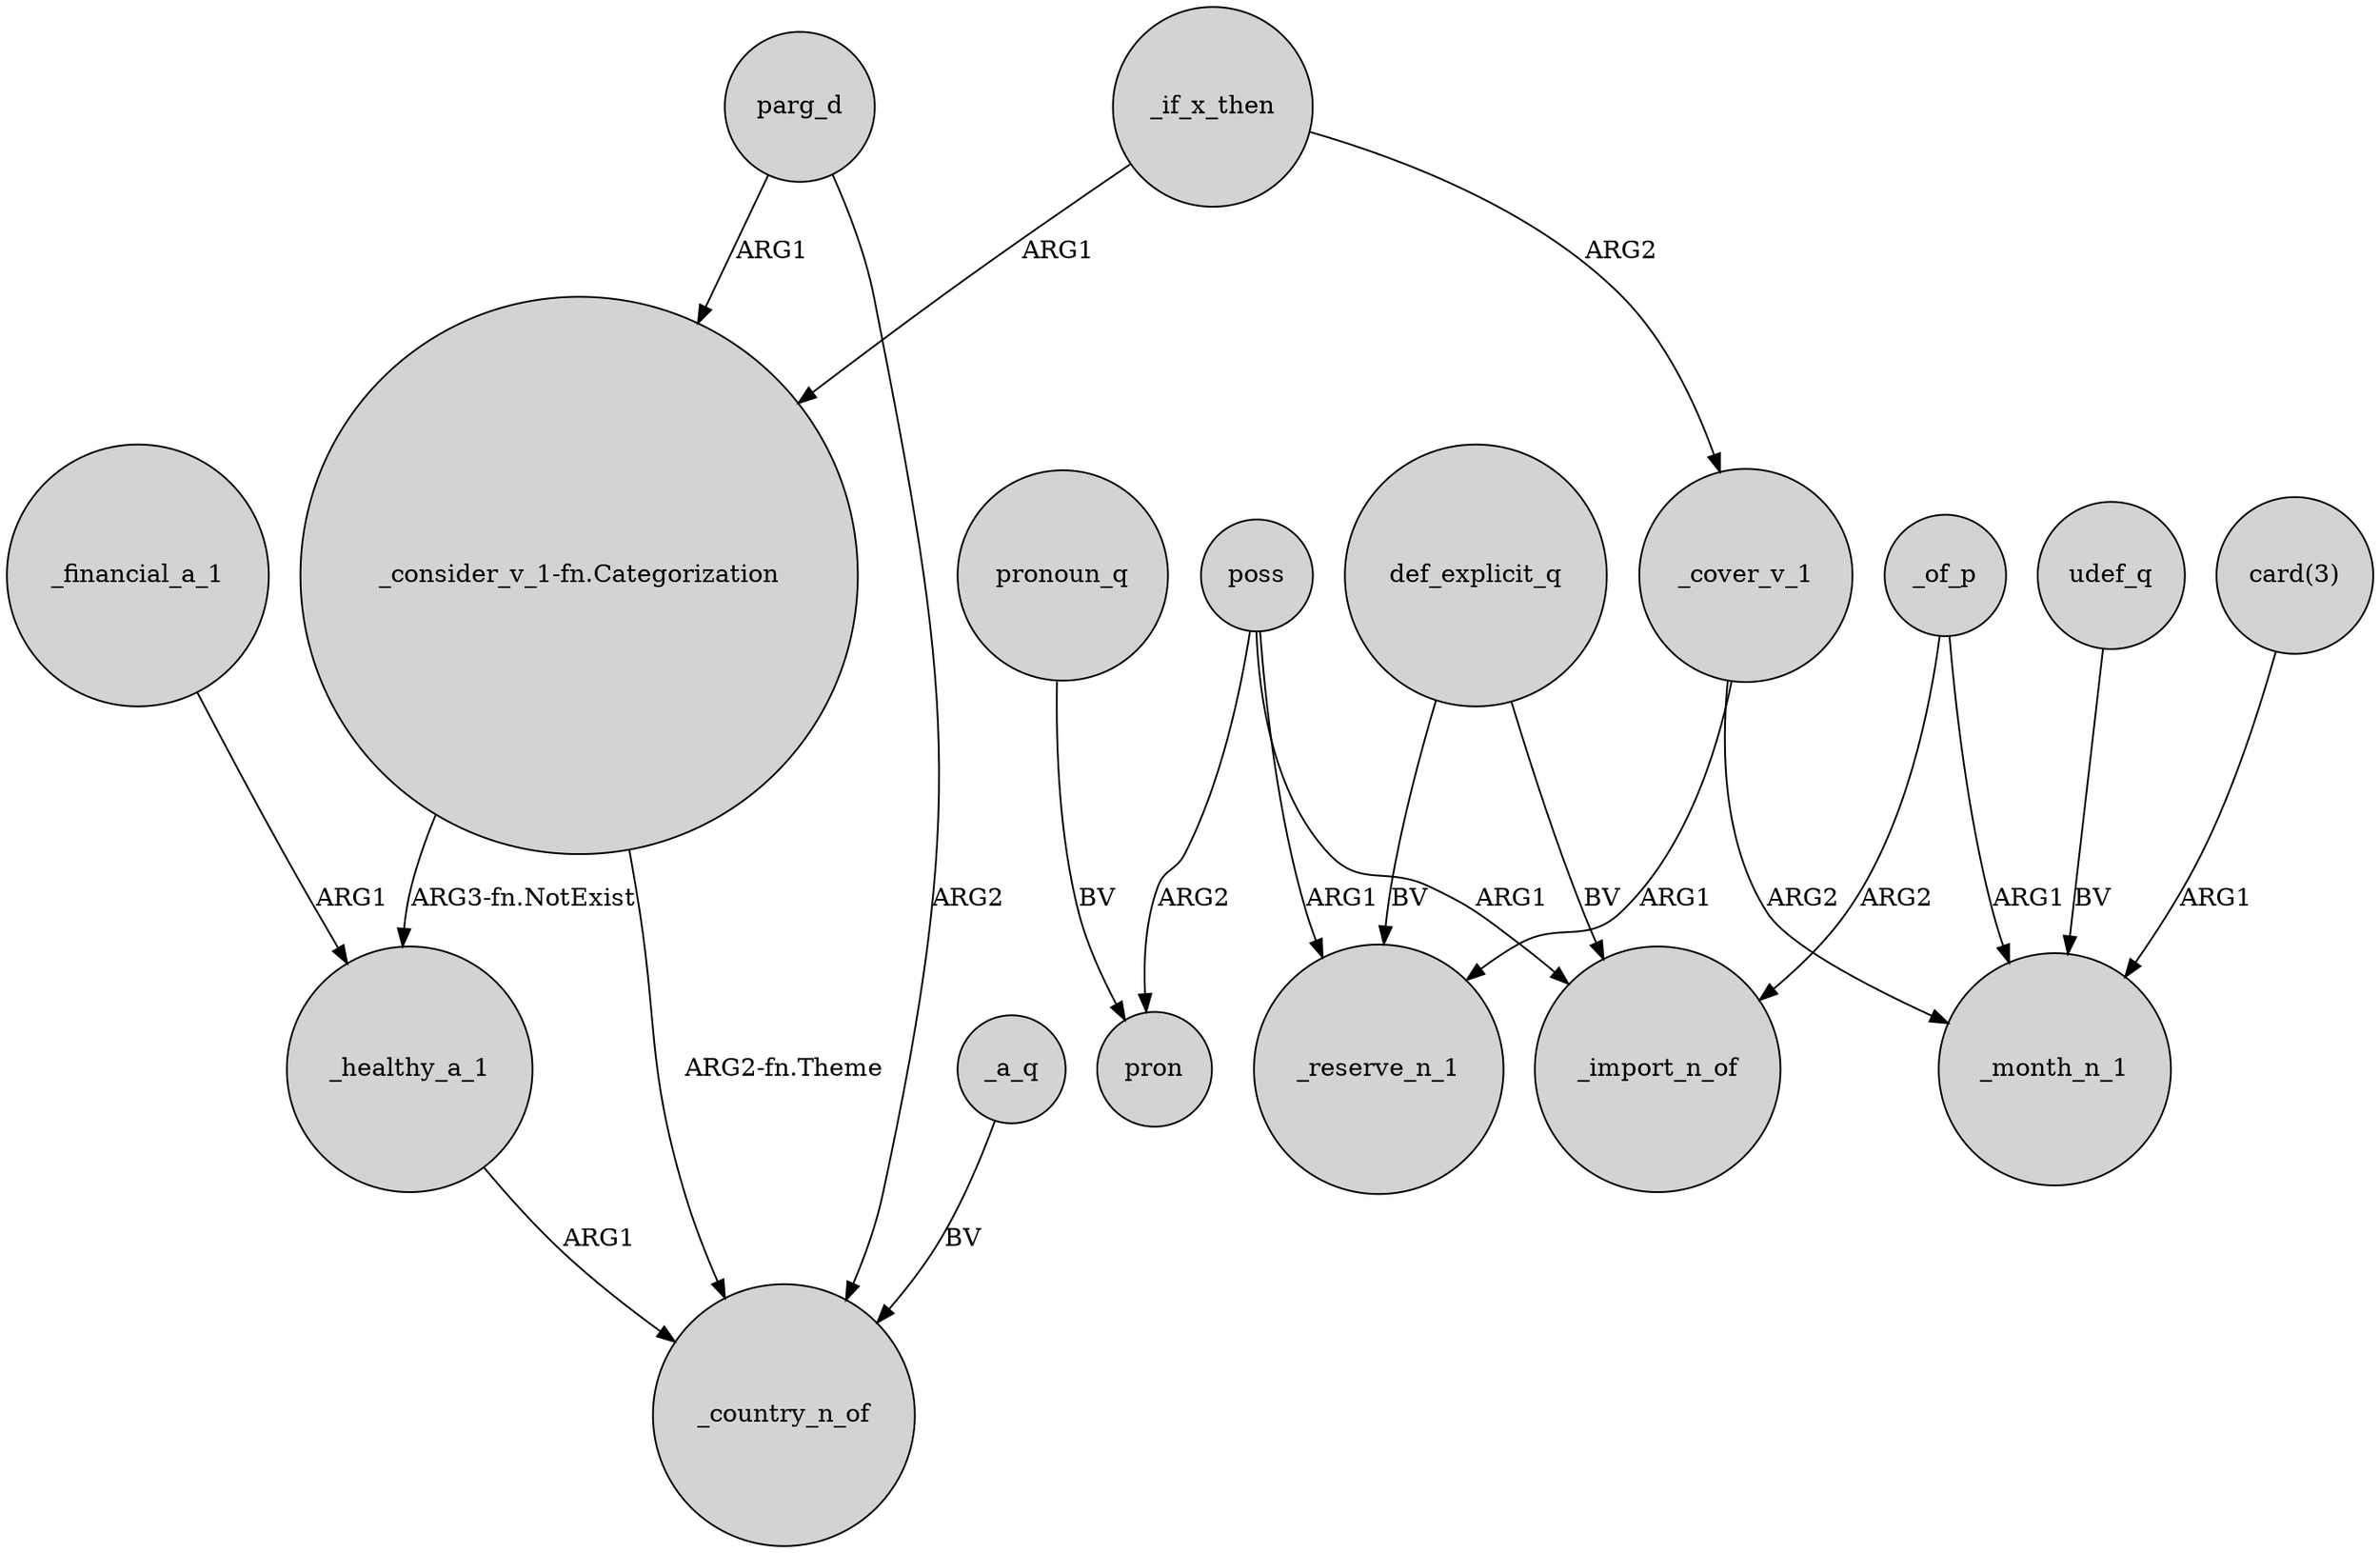 digraph {
	node [shape=circle style=filled]
	_financial_a_1 -> _healthy_a_1 [label=ARG1]
	"_consider_v_1-fn.Categorization" -> _country_n_of [label="ARG2-fn.Theme"]
	_cover_v_1 -> _reserve_n_1 [label=ARG1]
	poss -> pron [label=ARG2]
	_if_x_then -> "_consider_v_1-fn.Categorization" [label=ARG1]
	parg_d -> _country_n_of [label=ARG2]
	parg_d -> "_consider_v_1-fn.Categorization" [label=ARG1]
	def_explicit_q -> _import_n_of [label=BV]
	udef_q -> _month_n_1 [label=BV]
	_of_p -> _import_n_of [label=ARG2]
	pronoun_q -> pron [label=BV]
	_a_q -> _country_n_of [label=BV]
	_of_p -> _month_n_1 [label=ARG1]
	poss -> _reserve_n_1 [label=ARG1]
	poss -> _import_n_of [label=ARG1]
	_if_x_then -> _cover_v_1 [label=ARG2]
	"_consider_v_1-fn.Categorization" -> _healthy_a_1 [label="ARG3-fn.NotExist"]
	_healthy_a_1 -> _country_n_of [label=ARG1]
	_cover_v_1 -> _month_n_1 [label=ARG2]
	"card(3)" -> _month_n_1 [label=ARG1]
	def_explicit_q -> _reserve_n_1 [label=BV]
}
